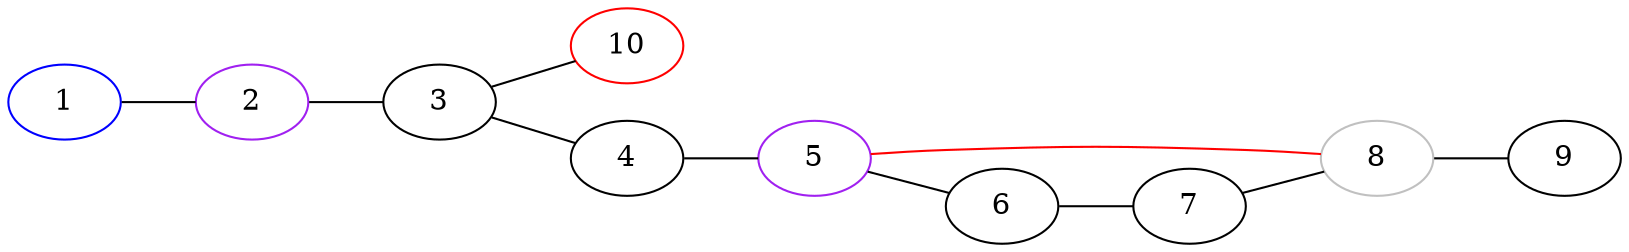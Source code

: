 graph{
    rankdir=LR
    1[color=blue]
    2,5[color=purple]
    8[color=grey]
    10[color=red]
    1--2--3--4--5--6--7--8--9
    3--10
    5--8[color="red"]
}
